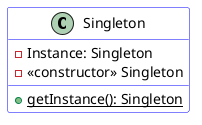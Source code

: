 @startuml
skinparam class {
BackgroundColor White
ArrowColor Blue
BorderColor Blue
}
skinparam stereotypeCBackgroundColor White
class Singleton {
 -Instance: Singleton
 -<<constructor>> Singleton
 +{static} getInstance(): Singleton
}
@enduml
